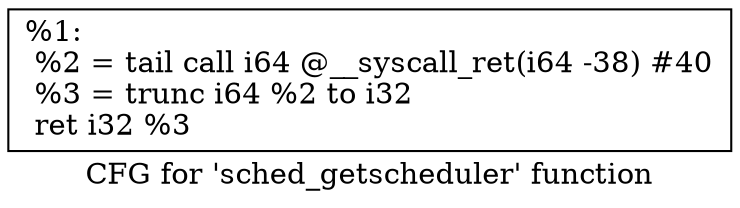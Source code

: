 digraph "CFG for 'sched_getscheduler' function" {
	label="CFG for 'sched_getscheduler' function";

	Node0x1a42690 [shape=record,label="{%1:\l  %2 = tail call i64 @__syscall_ret(i64 -38) #40\l  %3 = trunc i64 %2 to i32\l  ret i32 %3\l}"];
}
